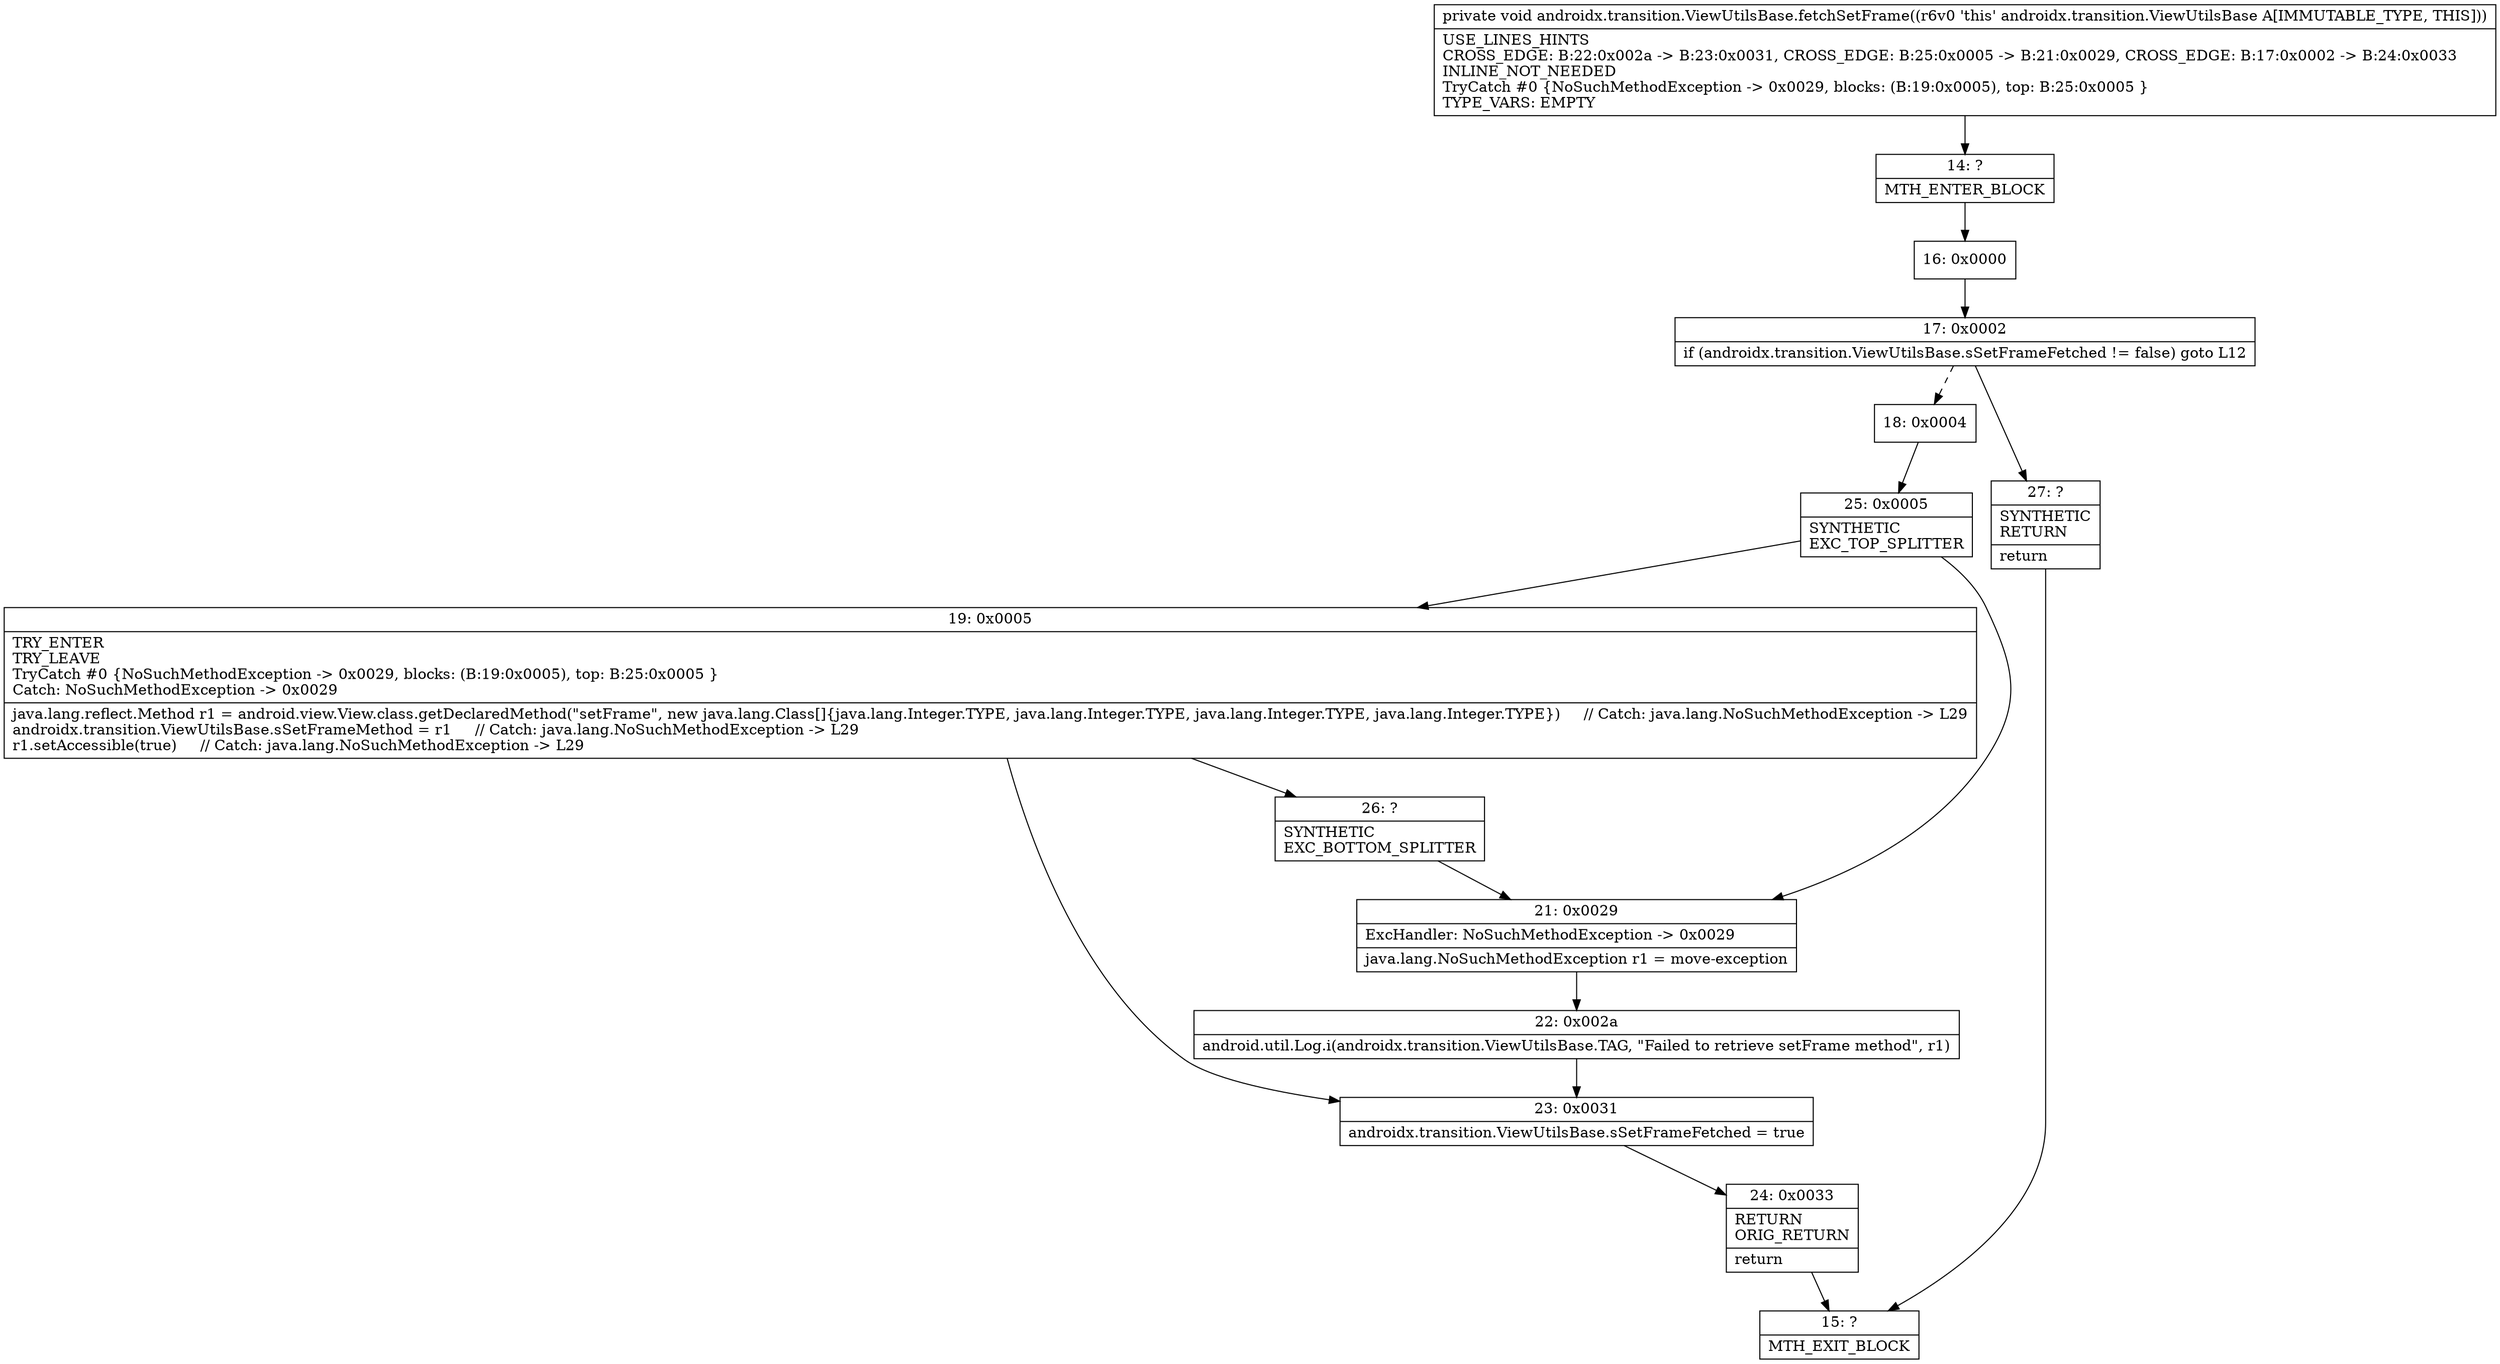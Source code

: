 digraph "CFG forandroidx.transition.ViewUtilsBase.fetchSetFrame()V" {
Node_14 [shape=record,label="{14\:\ ?|MTH_ENTER_BLOCK\l}"];
Node_16 [shape=record,label="{16\:\ 0x0000}"];
Node_17 [shape=record,label="{17\:\ 0x0002|if (androidx.transition.ViewUtilsBase.sSetFrameFetched != false) goto L12\l}"];
Node_18 [shape=record,label="{18\:\ 0x0004}"];
Node_25 [shape=record,label="{25\:\ 0x0005|SYNTHETIC\lEXC_TOP_SPLITTER\l}"];
Node_19 [shape=record,label="{19\:\ 0x0005|TRY_ENTER\lTRY_LEAVE\lTryCatch #0 \{NoSuchMethodException \-\> 0x0029, blocks: (B:19:0x0005), top: B:25:0x0005 \}\lCatch: NoSuchMethodException \-\> 0x0029\l|java.lang.reflect.Method r1 = android.view.View.class.getDeclaredMethod(\"setFrame\", new java.lang.Class[]\{java.lang.Integer.TYPE, java.lang.Integer.TYPE, java.lang.Integer.TYPE, java.lang.Integer.TYPE\})     \/\/ Catch: java.lang.NoSuchMethodException \-\> L29\landroidx.transition.ViewUtilsBase.sSetFrameMethod = r1     \/\/ Catch: java.lang.NoSuchMethodException \-\> L29\lr1.setAccessible(true)     \/\/ Catch: java.lang.NoSuchMethodException \-\> L29\l}"];
Node_23 [shape=record,label="{23\:\ 0x0031|androidx.transition.ViewUtilsBase.sSetFrameFetched = true\l}"];
Node_24 [shape=record,label="{24\:\ 0x0033|RETURN\lORIG_RETURN\l|return\l}"];
Node_15 [shape=record,label="{15\:\ ?|MTH_EXIT_BLOCK\l}"];
Node_26 [shape=record,label="{26\:\ ?|SYNTHETIC\lEXC_BOTTOM_SPLITTER\l}"];
Node_21 [shape=record,label="{21\:\ 0x0029|ExcHandler: NoSuchMethodException \-\> 0x0029\l|java.lang.NoSuchMethodException r1 = move\-exception\l}"];
Node_22 [shape=record,label="{22\:\ 0x002a|android.util.Log.i(androidx.transition.ViewUtilsBase.TAG, \"Failed to retrieve setFrame method\", r1)\l}"];
Node_27 [shape=record,label="{27\:\ ?|SYNTHETIC\lRETURN\l|return\l}"];
MethodNode[shape=record,label="{private void androidx.transition.ViewUtilsBase.fetchSetFrame((r6v0 'this' androidx.transition.ViewUtilsBase A[IMMUTABLE_TYPE, THIS]))  | USE_LINES_HINTS\lCROSS_EDGE: B:22:0x002a \-\> B:23:0x0031, CROSS_EDGE: B:25:0x0005 \-\> B:21:0x0029, CROSS_EDGE: B:17:0x0002 \-\> B:24:0x0033\lINLINE_NOT_NEEDED\lTryCatch #0 \{NoSuchMethodException \-\> 0x0029, blocks: (B:19:0x0005), top: B:25:0x0005 \}\lTYPE_VARS: EMPTY\l}"];
MethodNode -> Node_14;Node_14 -> Node_16;
Node_16 -> Node_17;
Node_17 -> Node_18[style=dashed];
Node_17 -> Node_27;
Node_18 -> Node_25;
Node_25 -> Node_19;
Node_25 -> Node_21;
Node_19 -> Node_23;
Node_19 -> Node_26;
Node_23 -> Node_24;
Node_24 -> Node_15;
Node_26 -> Node_21;
Node_21 -> Node_22;
Node_22 -> Node_23;
Node_27 -> Node_15;
}

